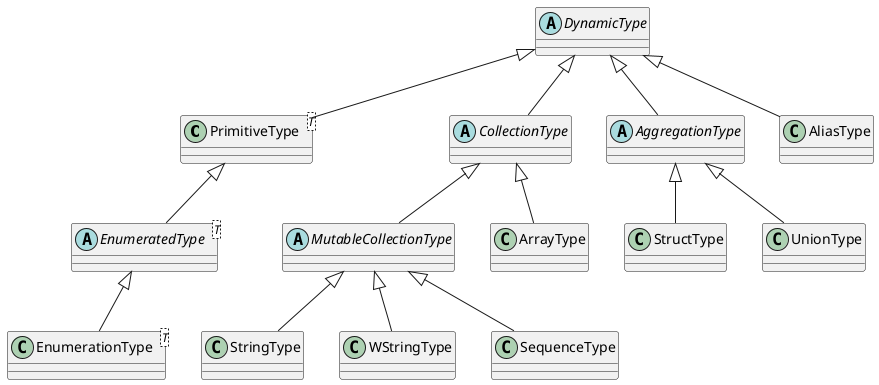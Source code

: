 @startuml
PrimitiveType -up-|> DynamicType
AggregationType -up-|> DynamicType
CollectionType -up-|> DynamicType

AliasType -up-|> DynamicType

StructType -up-|> AggregationType
UnionType -up-|> AggregationType

ArrayType -up-|> CollectionType
MutableCollectionType -up-|> CollectionType

StringType -up-|> MutableCollectionType
WStringType -up-|> MutableCollectionType
SequenceType -up-|> MutableCollectionType

EnumeratedType -up-|> PrimitiveType
EnumerationType -up-|> EnumeratedType

abstract DynamicType
abstract AggregationType
abstract CollectionType
abstract MutableCollectionType
class PrimitiveType<T>
abstract EnumeratedType<T>
class EnumerationType<T>
@enduml
